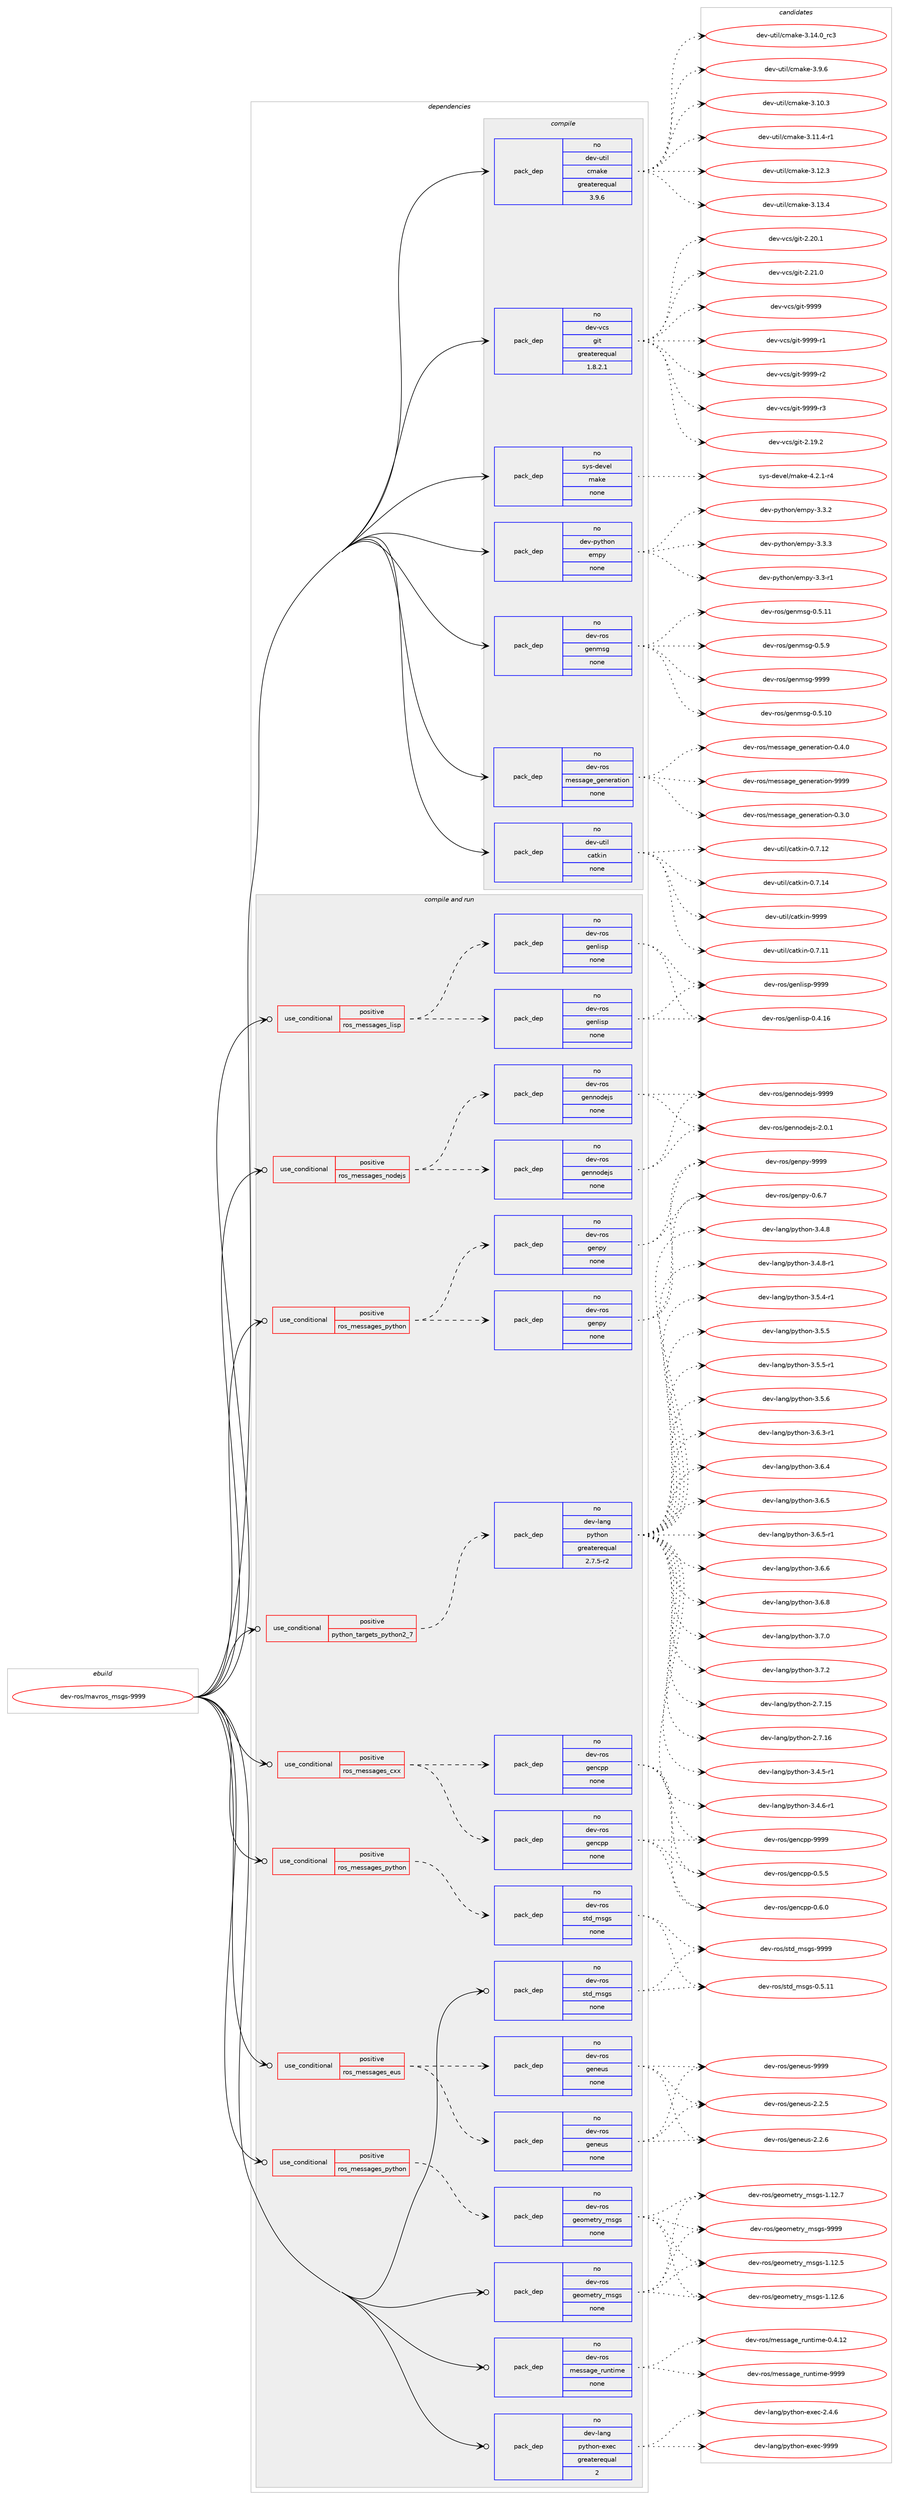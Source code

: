 digraph prolog {

# *************
# Graph options
# *************

newrank=true;
concentrate=true;
compound=true;
graph [rankdir=LR,fontname=Helvetica,fontsize=10,ranksep=1.5];#, ranksep=2.5, nodesep=0.2];
edge  [arrowhead=vee];
node  [fontname=Helvetica,fontsize=10];

# **********
# The ebuild
# **********

subgraph cluster_leftcol {
color=gray;
rank=same;
label=<<i>ebuild</i>>;
id [label="dev-ros/mavros_msgs-9999", color=red, width=4, href="../dev-ros/mavros_msgs-9999.svg"];
}

# ****************
# The dependencies
# ****************

subgraph cluster_midcol {
color=gray;
label=<<i>dependencies</i>>;
subgraph cluster_compile {
fillcolor="#eeeeee";
style=filled;
label=<<i>compile</i>>;
subgraph pack1047029 {
dependency1459381 [label=<<TABLE BORDER="0" CELLBORDER="1" CELLSPACING="0" CELLPADDING="4" WIDTH="220"><TR><TD ROWSPAN="6" CELLPADDING="30">pack_dep</TD></TR><TR><TD WIDTH="110">no</TD></TR><TR><TD>dev-python</TD></TR><TR><TD>empy</TD></TR><TR><TD>none</TD></TR><TR><TD></TD></TR></TABLE>>, shape=none, color=blue];
}
id:e -> dependency1459381:w [weight=20,style="solid",arrowhead="vee"];
subgraph pack1047030 {
dependency1459382 [label=<<TABLE BORDER="0" CELLBORDER="1" CELLSPACING="0" CELLPADDING="4" WIDTH="220"><TR><TD ROWSPAN="6" CELLPADDING="30">pack_dep</TD></TR><TR><TD WIDTH="110">no</TD></TR><TR><TD>dev-ros</TD></TR><TR><TD>genmsg</TD></TR><TR><TD>none</TD></TR><TR><TD></TD></TR></TABLE>>, shape=none, color=blue];
}
id:e -> dependency1459382:w [weight=20,style="solid",arrowhead="vee"];
subgraph pack1047031 {
dependency1459383 [label=<<TABLE BORDER="0" CELLBORDER="1" CELLSPACING="0" CELLPADDING="4" WIDTH="220"><TR><TD ROWSPAN="6" CELLPADDING="30">pack_dep</TD></TR><TR><TD WIDTH="110">no</TD></TR><TR><TD>dev-ros</TD></TR><TR><TD>message_generation</TD></TR><TR><TD>none</TD></TR><TR><TD></TD></TR></TABLE>>, shape=none, color=blue];
}
id:e -> dependency1459383:w [weight=20,style="solid",arrowhead="vee"];
subgraph pack1047032 {
dependency1459384 [label=<<TABLE BORDER="0" CELLBORDER="1" CELLSPACING="0" CELLPADDING="4" WIDTH="220"><TR><TD ROWSPAN="6" CELLPADDING="30">pack_dep</TD></TR><TR><TD WIDTH="110">no</TD></TR><TR><TD>dev-util</TD></TR><TR><TD>catkin</TD></TR><TR><TD>none</TD></TR><TR><TD></TD></TR></TABLE>>, shape=none, color=blue];
}
id:e -> dependency1459384:w [weight=20,style="solid",arrowhead="vee"];
subgraph pack1047033 {
dependency1459385 [label=<<TABLE BORDER="0" CELLBORDER="1" CELLSPACING="0" CELLPADDING="4" WIDTH="220"><TR><TD ROWSPAN="6" CELLPADDING="30">pack_dep</TD></TR><TR><TD WIDTH="110">no</TD></TR><TR><TD>dev-util</TD></TR><TR><TD>cmake</TD></TR><TR><TD>greaterequal</TD></TR><TR><TD>3.9.6</TD></TR></TABLE>>, shape=none, color=blue];
}
id:e -> dependency1459385:w [weight=20,style="solid",arrowhead="vee"];
subgraph pack1047034 {
dependency1459386 [label=<<TABLE BORDER="0" CELLBORDER="1" CELLSPACING="0" CELLPADDING="4" WIDTH="220"><TR><TD ROWSPAN="6" CELLPADDING="30">pack_dep</TD></TR><TR><TD WIDTH="110">no</TD></TR><TR><TD>dev-vcs</TD></TR><TR><TD>git</TD></TR><TR><TD>greaterequal</TD></TR><TR><TD>1.8.2.1</TD></TR></TABLE>>, shape=none, color=blue];
}
id:e -> dependency1459386:w [weight=20,style="solid",arrowhead="vee"];
subgraph pack1047035 {
dependency1459387 [label=<<TABLE BORDER="0" CELLBORDER="1" CELLSPACING="0" CELLPADDING="4" WIDTH="220"><TR><TD ROWSPAN="6" CELLPADDING="30">pack_dep</TD></TR><TR><TD WIDTH="110">no</TD></TR><TR><TD>sys-devel</TD></TR><TR><TD>make</TD></TR><TR><TD>none</TD></TR><TR><TD></TD></TR></TABLE>>, shape=none, color=blue];
}
id:e -> dependency1459387:w [weight=20,style="solid",arrowhead="vee"];
}
subgraph cluster_compileandrun {
fillcolor="#eeeeee";
style=filled;
label=<<i>compile and run</i>>;
subgraph cond388962 {
dependency1459388 [label=<<TABLE BORDER="0" CELLBORDER="1" CELLSPACING="0" CELLPADDING="4"><TR><TD ROWSPAN="3" CELLPADDING="10">use_conditional</TD></TR><TR><TD>positive</TD></TR><TR><TD>python_targets_python2_7</TD></TR></TABLE>>, shape=none, color=red];
subgraph pack1047036 {
dependency1459389 [label=<<TABLE BORDER="0" CELLBORDER="1" CELLSPACING="0" CELLPADDING="4" WIDTH="220"><TR><TD ROWSPAN="6" CELLPADDING="30">pack_dep</TD></TR><TR><TD WIDTH="110">no</TD></TR><TR><TD>dev-lang</TD></TR><TR><TD>python</TD></TR><TR><TD>greaterequal</TD></TR><TR><TD>2.7.5-r2</TD></TR></TABLE>>, shape=none, color=blue];
}
dependency1459388:e -> dependency1459389:w [weight=20,style="dashed",arrowhead="vee"];
}
id:e -> dependency1459388:w [weight=20,style="solid",arrowhead="odotvee"];
subgraph cond388963 {
dependency1459390 [label=<<TABLE BORDER="0" CELLBORDER="1" CELLSPACING="0" CELLPADDING="4"><TR><TD ROWSPAN="3" CELLPADDING="10">use_conditional</TD></TR><TR><TD>positive</TD></TR><TR><TD>ros_messages_cxx</TD></TR></TABLE>>, shape=none, color=red];
subgraph pack1047037 {
dependency1459391 [label=<<TABLE BORDER="0" CELLBORDER="1" CELLSPACING="0" CELLPADDING="4" WIDTH="220"><TR><TD ROWSPAN="6" CELLPADDING="30">pack_dep</TD></TR><TR><TD WIDTH="110">no</TD></TR><TR><TD>dev-ros</TD></TR><TR><TD>gencpp</TD></TR><TR><TD>none</TD></TR><TR><TD></TD></TR></TABLE>>, shape=none, color=blue];
}
dependency1459390:e -> dependency1459391:w [weight=20,style="dashed",arrowhead="vee"];
subgraph pack1047038 {
dependency1459392 [label=<<TABLE BORDER="0" CELLBORDER="1" CELLSPACING="0" CELLPADDING="4" WIDTH="220"><TR><TD ROWSPAN="6" CELLPADDING="30">pack_dep</TD></TR><TR><TD WIDTH="110">no</TD></TR><TR><TD>dev-ros</TD></TR><TR><TD>gencpp</TD></TR><TR><TD>none</TD></TR><TR><TD></TD></TR></TABLE>>, shape=none, color=blue];
}
dependency1459390:e -> dependency1459392:w [weight=20,style="dashed",arrowhead="vee"];
}
id:e -> dependency1459390:w [weight=20,style="solid",arrowhead="odotvee"];
subgraph cond388964 {
dependency1459393 [label=<<TABLE BORDER="0" CELLBORDER="1" CELLSPACING="0" CELLPADDING="4"><TR><TD ROWSPAN="3" CELLPADDING="10">use_conditional</TD></TR><TR><TD>positive</TD></TR><TR><TD>ros_messages_eus</TD></TR></TABLE>>, shape=none, color=red];
subgraph pack1047039 {
dependency1459394 [label=<<TABLE BORDER="0" CELLBORDER="1" CELLSPACING="0" CELLPADDING="4" WIDTH="220"><TR><TD ROWSPAN="6" CELLPADDING="30">pack_dep</TD></TR><TR><TD WIDTH="110">no</TD></TR><TR><TD>dev-ros</TD></TR><TR><TD>geneus</TD></TR><TR><TD>none</TD></TR><TR><TD></TD></TR></TABLE>>, shape=none, color=blue];
}
dependency1459393:e -> dependency1459394:w [weight=20,style="dashed",arrowhead="vee"];
subgraph pack1047040 {
dependency1459395 [label=<<TABLE BORDER="0" CELLBORDER="1" CELLSPACING="0" CELLPADDING="4" WIDTH="220"><TR><TD ROWSPAN="6" CELLPADDING="30">pack_dep</TD></TR><TR><TD WIDTH="110">no</TD></TR><TR><TD>dev-ros</TD></TR><TR><TD>geneus</TD></TR><TR><TD>none</TD></TR><TR><TD></TD></TR></TABLE>>, shape=none, color=blue];
}
dependency1459393:e -> dependency1459395:w [weight=20,style="dashed",arrowhead="vee"];
}
id:e -> dependency1459393:w [weight=20,style="solid",arrowhead="odotvee"];
subgraph cond388965 {
dependency1459396 [label=<<TABLE BORDER="0" CELLBORDER="1" CELLSPACING="0" CELLPADDING="4"><TR><TD ROWSPAN="3" CELLPADDING="10">use_conditional</TD></TR><TR><TD>positive</TD></TR><TR><TD>ros_messages_lisp</TD></TR></TABLE>>, shape=none, color=red];
subgraph pack1047041 {
dependency1459397 [label=<<TABLE BORDER="0" CELLBORDER="1" CELLSPACING="0" CELLPADDING="4" WIDTH="220"><TR><TD ROWSPAN="6" CELLPADDING="30">pack_dep</TD></TR><TR><TD WIDTH="110">no</TD></TR><TR><TD>dev-ros</TD></TR><TR><TD>genlisp</TD></TR><TR><TD>none</TD></TR><TR><TD></TD></TR></TABLE>>, shape=none, color=blue];
}
dependency1459396:e -> dependency1459397:w [weight=20,style="dashed",arrowhead="vee"];
subgraph pack1047042 {
dependency1459398 [label=<<TABLE BORDER="0" CELLBORDER="1" CELLSPACING="0" CELLPADDING="4" WIDTH="220"><TR><TD ROWSPAN="6" CELLPADDING="30">pack_dep</TD></TR><TR><TD WIDTH="110">no</TD></TR><TR><TD>dev-ros</TD></TR><TR><TD>genlisp</TD></TR><TR><TD>none</TD></TR><TR><TD></TD></TR></TABLE>>, shape=none, color=blue];
}
dependency1459396:e -> dependency1459398:w [weight=20,style="dashed",arrowhead="vee"];
}
id:e -> dependency1459396:w [weight=20,style="solid",arrowhead="odotvee"];
subgraph cond388966 {
dependency1459399 [label=<<TABLE BORDER="0" CELLBORDER="1" CELLSPACING="0" CELLPADDING="4"><TR><TD ROWSPAN="3" CELLPADDING="10">use_conditional</TD></TR><TR><TD>positive</TD></TR><TR><TD>ros_messages_nodejs</TD></TR></TABLE>>, shape=none, color=red];
subgraph pack1047043 {
dependency1459400 [label=<<TABLE BORDER="0" CELLBORDER="1" CELLSPACING="0" CELLPADDING="4" WIDTH="220"><TR><TD ROWSPAN="6" CELLPADDING="30">pack_dep</TD></TR><TR><TD WIDTH="110">no</TD></TR><TR><TD>dev-ros</TD></TR><TR><TD>gennodejs</TD></TR><TR><TD>none</TD></TR><TR><TD></TD></TR></TABLE>>, shape=none, color=blue];
}
dependency1459399:e -> dependency1459400:w [weight=20,style="dashed",arrowhead="vee"];
subgraph pack1047044 {
dependency1459401 [label=<<TABLE BORDER="0" CELLBORDER="1" CELLSPACING="0" CELLPADDING="4" WIDTH="220"><TR><TD ROWSPAN="6" CELLPADDING="30">pack_dep</TD></TR><TR><TD WIDTH="110">no</TD></TR><TR><TD>dev-ros</TD></TR><TR><TD>gennodejs</TD></TR><TR><TD>none</TD></TR><TR><TD></TD></TR></TABLE>>, shape=none, color=blue];
}
dependency1459399:e -> dependency1459401:w [weight=20,style="dashed",arrowhead="vee"];
}
id:e -> dependency1459399:w [weight=20,style="solid",arrowhead="odotvee"];
subgraph cond388967 {
dependency1459402 [label=<<TABLE BORDER="0" CELLBORDER="1" CELLSPACING="0" CELLPADDING="4"><TR><TD ROWSPAN="3" CELLPADDING="10">use_conditional</TD></TR><TR><TD>positive</TD></TR><TR><TD>ros_messages_python</TD></TR></TABLE>>, shape=none, color=red];
subgraph pack1047045 {
dependency1459403 [label=<<TABLE BORDER="0" CELLBORDER="1" CELLSPACING="0" CELLPADDING="4" WIDTH="220"><TR><TD ROWSPAN="6" CELLPADDING="30">pack_dep</TD></TR><TR><TD WIDTH="110">no</TD></TR><TR><TD>dev-ros</TD></TR><TR><TD>genpy</TD></TR><TR><TD>none</TD></TR><TR><TD></TD></TR></TABLE>>, shape=none, color=blue];
}
dependency1459402:e -> dependency1459403:w [weight=20,style="dashed",arrowhead="vee"];
subgraph pack1047046 {
dependency1459404 [label=<<TABLE BORDER="0" CELLBORDER="1" CELLSPACING="0" CELLPADDING="4" WIDTH="220"><TR><TD ROWSPAN="6" CELLPADDING="30">pack_dep</TD></TR><TR><TD WIDTH="110">no</TD></TR><TR><TD>dev-ros</TD></TR><TR><TD>genpy</TD></TR><TR><TD>none</TD></TR><TR><TD></TD></TR></TABLE>>, shape=none, color=blue];
}
dependency1459402:e -> dependency1459404:w [weight=20,style="dashed",arrowhead="vee"];
}
id:e -> dependency1459402:w [weight=20,style="solid",arrowhead="odotvee"];
subgraph cond388968 {
dependency1459405 [label=<<TABLE BORDER="0" CELLBORDER="1" CELLSPACING="0" CELLPADDING="4"><TR><TD ROWSPAN="3" CELLPADDING="10">use_conditional</TD></TR><TR><TD>positive</TD></TR><TR><TD>ros_messages_python</TD></TR></TABLE>>, shape=none, color=red];
subgraph pack1047047 {
dependency1459406 [label=<<TABLE BORDER="0" CELLBORDER="1" CELLSPACING="0" CELLPADDING="4" WIDTH="220"><TR><TD ROWSPAN="6" CELLPADDING="30">pack_dep</TD></TR><TR><TD WIDTH="110">no</TD></TR><TR><TD>dev-ros</TD></TR><TR><TD>geometry_msgs</TD></TR><TR><TD>none</TD></TR><TR><TD></TD></TR></TABLE>>, shape=none, color=blue];
}
dependency1459405:e -> dependency1459406:w [weight=20,style="dashed",arrowhead="vee"];
}
id:e -> dependency1459405:w [weight=20,style="solid",arrowhead="odotvee"];
subgraph cond388969 {
dependency1459407 [label=<<TABLE BORDER="0" CELLBORDER="1" CELLSPACING="0" CELLPADDING="4"><TR><TD ROWSPAN="3" CELLPADDING="10">use_conditional</TD></TR><TR><TD>positive</TD></TR><TR><TD>ros_messages_python</TD></TR></TABLE>>, shape=none, color=red];
subgraph pack1047048 {
dependency1459408 [label=<<TABLE BORDER="0" CELLBORDER="1" CELLSPACING="0" CELLPADDING="4" WIDTH="220"><TR><TD ROWSPAN="6" CELLPADDING="30">pack_dep</TD></TR><TR><TD WIDTH="110">no</TD></TR><TR><TD>dev-ros</TD></TR><TR><TD>std_msgs</TD></TR><TR><TD>none</TD></TR><TR><TD></TD></TR></TABLE>>, shape=none, color=blue];
}
dependency1459407:e -> dependency1459408:w [weight=20,style="dashed",arrowhead="vee"];
}
id:e -> dependency1459407:w [weight=20,style="solid",arrowhead="odotvee"];
subgraph pack1047049 {
dependency1459409 [label=<<TABLE BORDER="0" CELLBORDER="1" CELLSPACING="0" CELLPADDING="4" WIDTH="220"><TR><TD ROWSPAN="6" CELLPADDING="30">pack_dep</TD></TR><TR><TD WIDTH="110">no</TD></TR><TR><TD>dev-lang</TD></TR><TR><TD>python-exec</TD></TR><TR><TD>greaterequal</TD></TR><TR><TD>2</TD></TR></TABLE>>, shape=none, color=blue];
}
id:e -> dependency1459409:w [weight=20,style="solid",arrowhead="odotvee"];
subgraph pack1047050 {
dependency1459410 [label=<<TABLE BORDER="0" CELLBORDER="1" CELLSPACING="0" CELLPADDING="4" WIDTH="220"><TR><TD ROWSPAN="6" CELLPADDING="30">pack_dep</TD></TR><TR><TD WIDTH="110">no</TD></TR><TR><TD>dev-ros</TD></TR><TR><TD>geometry_msgs</TD></TR><TR><TD>none</TD></TR><TR><TD></TD></TR></TABLE>>, shape=none, color=blue];
}
id:e -> dependency1459410:w [weight=20,style="solid",arrowhead="odotvee"];
subgraph pack1047051 {
dependency1459411 [label=<<TABLE BORDER="0" CELLBORDER="1" CELLSPACING="0" CELLPADDING="4" WIDTH="220"><TR><TD ROWSPAN="6" CELLPADDING="30">pack_dep</TD></TR><TR><TD WIDTH="110">no</TD></TR><TR><TD>dev-ros</TD></TR><TR><TD>message_runtime</TD></TR><TR><TD>none</TD></TR><TR><TD></TD></TR></TABLE>>, shape=none, color=blue];
}
id:e -> dependency1459411:w [weight=20,style="solid",arrowhead="odotvee"];
subgraph pack1047052 {
dependency1459412 [label=<<TABLE BORDER="0" CELLBORDER="1" CELLSPACING="0" CELLPADDING="4" WIDTH="220"><TR><TD ROWSPAN="6" CELLPADDING="30">pack_dep</TD></TR><TR><TD WIDTH="110">no</TD></TR><TR><TD>dev-ros</TD></TR><TR><TD>std_msgs</TD></TR><TR><TD>none</TD></TR><TR><TD></TD></TR></TABLE>>, shape=none, color=blue];
}
id:e -> dependency1459412:w [weight=20,style="solid",arrowhead="odotvee"];
}
subgraph cluster_run {
fillcolor="#eeeeee";
style=filled;
label=<<i>run</i>>;
}
}

# **************
# The candidates
# **************

subgraph cluster_choices {
rank=same;
color=gray;
label=<<i>candidates</i>>;

subgraph choice1047029 {
color=black;
nodesep=1;
choice1001011184511212111610411111047101109112121455146514511449 [label="dev-python/empy-3.3-r1", color=red, width=4,href="../dev-python/empy-3.3-r1.svg"];
choice1001011184511212111610411111047101109112121455146514650 [label="dev-python/empy-3.3.2", color=red, width=4,href="../dev-python/empy-3.3.2.svg"];
choice1001011184511212111610411111047101109112121455146514651 [label="dev-python/empy-3.3.3", color=red, width=4,href="../dev-python/empy-3.3.3.svg"];
dependency1459381:e -> choice1001011184511212111610411111047101109112121455146514511449:w [style=dotted,weight="100"];
dependency1459381:e -> choice1001011184511212111610411111047101109112121455146514650:w [style=dotted,weight="100"];
dependency1459381:e -> choice1001011184511212111610411111047101109112121455146514651:w [style=dotted,weight="100"];
}
subgraph choice1047030 {
color=black;
nodesep=1;
choice100101118451141111154710310111010911510345484653464948 [label="dev-ros/genmsg-0.5.10", color=red, width=4,href="../dev-ros/genmsg-0.5.10.svg"];
choice100101118451141111154710310111010911510345484653464949 [label="dev-ros/genmsg-0.5.11", color=red, width=4,href="../dev-ros/genmsg-0.5.11.svg"];
choice1001011184511411111547103101110109115103454846534657 [label="dev-ros/genmsg-0.5.9", color=red, width=4,href="../dev-ros/genmsg-0.5.9.svg"];
choice10010111845114111115471031011101091151034557575757 [label="dev-ros/genmsg-9999", color=red, width=4,href="../dev-ros/genmsg-9999.svg"];
dependency1459382:e -> choice100101118451141111154710310111010911510345484653464948:w [style=dotted,weight="100"];
dependency1459382:e -> choice100101118451141111154710310111010911510345484653464949:w [style=dotted,weight="100"];
dependency1459382:e -> choice1001011184511411111547103101110109115103454846534657:w [style=dotted,weight="100"];
dependency1459382:e -> choice10010111845114111115471031011101091151034557575757:w [style=dotted,weight="100"];
}
subgraph choice1047031 {
color=black;
nodesep=1;
choice1001011184511411111547109101115115971031019510310111010111497116105111110454846514648 [label="dev-ros/message_generation-0.3.0", color=red, width=4,href="../dev-ros/message_generation-0.3.0.svg"];
choice1001011184511411111547109101115115971031019510310111010111497116105111110454846524648 [label="dev-ros/message_generation-0.4.0", color=red, width=4,href="../dev-ros/message_generation-0.4.0.svg"];
choice10010111845114111115471091011151159710310195103101110101114971161051111104557575757 [label="dev-ros/message_generation-9999", color=red, width=4,href="../dev-ros/message_generation-9999.svg"];
dependency1459383:e -> choice1001011184511411111547109101115115971031019510310111010111497116105111110454846514648:w [style=dotted,weight="100"];
dependency1459383:e -> choice1001011184511411111547109101115115971031019510310111010111497116105111110454846524648:w [style=dotted,weight="100"];
dependency1459383:e -> choice10010111845114111115471091011151159710310195103101110101114971161051111104557575757:w [style=dotted,weight="100"];
}
subgraph choice1047032 {
color=black;
nodesep=1;
choice1001011184511711610510847999711610710511045484655464949 [label="dev-util/catkin-0.7.11", color=red, width=4,href="../dev-util/catkin-0.7.11.svg"];
choice1001011184511711610510847999711610710511045484655464950 [label="dev-util/catkin-0.7.12", color=red, width=4,href="../dev-util/catkin-0.7.12.svg"];
choice1001011184511711610510847999711610710511045484655464952 [label="dev-util/catkin-0.7.14", color=red, width=4,href="../dev-util/catkin-0.7.14.svg"];
choice100101118451171161051084799971161071051104557575757 [label="dev-util/catkin-9999", color=red, width=4,href="../dev-util/catkin-9999.svg"];
dependency1459384:e -> choice1001011184511711610510847999711610710511045484655464949:w [style=dotted,weight="100"];
dependency1459384:e -> choice1001011184511711610510847999711610710511045484655464950:w [style=dotted,weight="100"];
dependency1459384:e -> choice1001011184511711610510847999711610710511045484655464952:w [style=dotted,weight="100"];
dependency1459384:e -> choice100101118451171161051084799971161071051104557575757:w [style=dotted,weight="100"];
}
subgraph choice1047033 {
color=black;
nodesep=1;
choice1001011184511711610510847991099710710145514649484651 [label="dev-util/cmake-3.10.3", color=red, width=4,href="../dev-util/cmake-3.10.3.svg"];
choice10010111845117116105108479910997107101455146494946524511449 [label="dev-util/cmake-3.11.4-r1", color=red, width=4,href="../dev-util/cmake-3.11.4-r1.svg"];
choice1001011184511711610510847991099710710145514649504651 [label="dev-util/cmake-3.12.3", color=red, width=4,href="../dev-util/cmake-3.12.3.svg"];
choice1001011184511711610510847991099710710145514649514652 [label="dev-util/cmake-3.13.4", color=red, width=4,href="../dev-util/cmake-3.13.4.svg"];
choice1001011184511711610510847991099710710145514649524648951149951 [label="dev-util/cmake-3.14.0_rc3", color=red, width=4,href="../dev-util/cmake-3.14.0_rc3.svg"];
choice10010111845117116105108479910997107101455146574654 [label="dev-util/cmake-3.9.6", color=red, width=4,href="../dev-util/cmake-3.9.6.svg"];
dependency1459385:e -> choice1001011184511711610510847991099710710145514649484651:w [style=dotted,weight="100"];
dependency1459385:e -> choice10010111845117116105108479910997107101455146494946524511449:w [style=dotted,weight="100"];
dependency1459385:e -> choice1001011184511711610510847991099710710145514649504651:w [style=dotted,weight="100"];
dependency1459385:e -> choice1001011184511711610510847991099710710145514649514652:w [style=dotted,weight="100"];
dependency1459385:e -> choice1001011184511711610510847991099710710145514649524648951149951:w [style=dotted,weight="100"];
dependency1459385:e -> choice10010111845117116105108479910997107101455146574654:w [style=dotted,weight="100"];
}
subgraph choice1047034 {
color=black;
nodesep=1;
choice10010111845118991154710310511645504649574650 [label="dev-vcs/git-2.19.2", color=red, width=4,href="../dev-vcs/git-2.19.2.svg"];
choice10010111845118991154710310511645504650484649 [label="dev-vcs/git-2.20.1", color=red, width=4,href="../dev-vcs/git-2.20.1.svg"];
choice10010111845118991154710310511645504650494648 [label="dev-vcs/git-2.21.0", color=red, width=4,href="../dev-vcs/git-2.21.0.svg"];
choice1001011184511899115471031051164557575757 [label="dev-vcs/git-9999", color=red, width=4,href="../dev-vcs/git-9999.svg"];
choice10010111845118991154710310511645575757574511449 [label="dev-vcs/git-9999-r1", color=red, width=4,href="../dev-vcs/git-9999-r1.svg"];
choice10010111845118991154710310511645575757574511450 [label="dev-vcs/git-9999-r2", color=red, width=4,href="../dev-vcs/git-9999-r2.svg"];
choice10010111845118991154710310511645575757574511451 [label="dev-vcs/git-9999-r3", color=red, width=4,href="../dev-vcs/git-9999-r3.svg"];
dependency1459386:e -> choice10010111845118991154710310511645504649574650:w [style=dotted,weight="100"];
dependency1459386:e -> choice10010111845118991154710310511645504650484649:w [style=dotted,weight="100"];
dependency1459386:e -> choice10010111845118991154710310511645504650494648:w [style=dotted,weight="100"];
dependency1459386:e -> choice1001011184511899115471031051164557575757:w [style=dotted,weight="100"];
dependency1459386:e -> choice10010111845118991154710310511645575757574511449:w [style=dotted,weight="100"];
dependency1459386:e -> choice10010111845118991154710310511645575757574511450:w [style=dotted,weight="100"];
dependency1459386:e -> choice10010111845118991154710310511645575757574511451:w [style=dotted,weight="100"];
}
subgraph choice1047035 {
color=black;
nodesep=1;
choice1151211154510010111810110847109971071014552465046494511452 [label="sys-devel/make-4.2.1-r4", color=red, width=4,href="../sys-devel/make-4.2.1-r4.svg"];
dependency1459387:e -> choice1151211154510010111810110847109971071014552465046494511452:w [style=dotted,weight="100"];
}
subgraph choice1047036 {
color=black;
nodesep=1;
choice10010111845108971101034711212111610411111045504655464953 [label="dev-lang/python-2.7.15", color=red, width=4,href="../dev-lang/python-2.7.15.svg"];
choice10010111845108971101034711212111610411111045504655464954 [label="dev-lang/python-2.7.16", color=red, width=4,href="../dev-lang/python-2.7.16.svg"];
choice1001011184510897110103471121211161041111104551465246534511449 [label="dev-lang/python-3.4.5-r1", color=red, width=4,href="../dev-lang/python-3.4.5-r1.svg"];
choice1001011184510897110103471121211161041111104551465246544511449 [label="dev-lang/python-3.4.6-r1", color=red, width=4,href="../dev-lang/python-3.4.6-r1.svg"];
choice100101118451089711010347112121116104111110455146524656 [label="dev-lang/python-3.4.8", color=red, width=4,href="../dev-lang/python-3.4.8.svg"];
choice1001011184510897110103471121211161041111104551465246564511449 [label="dev-lang/python-3.4.8-r1", color=red, width=4,href="../dev-lang/python-3.4.8-r1.svg"];
choice1001011184510897110103471121211161041111104551465346524511449 [label="dev-lang/python-3.5.4-r1", color=red, width=4,href="../dev-lang/python-3.5.4-r1.svg"];
choice100101118451089711010347112121116104111110455146534653 [label="dev-lang/python-3.5.5", color=red, width=4,href="../dev-lang/python-3.5.5.svg"];
choice1001011184510897110103471121211161041111104551465346534511449 [label="dev-lang/python-3.5.5-r1", color=red, width=4,href="../dev-lang/python-3.5.5-r1.svg"];
choice100101118451089711010347112121116104111110455146534654 [label="dev-lang/python-3.5.6", color=red, width=4,href="../dev-lang/python-3.5.6.svg"];
choice1001011184510897110103471121211161041111104551465446514511449 [label="dev-lang/python-3.6.3-r1", color=red, width=4,href="../dev-lang/python-3.6.3-r1.svg"];
choice100101118451089711010347112121116104111110455146544652 [label="dev-lang/python-3.6.4", color=red, width=4,href="../dev-lang/python-3.6.4.svg"];
choice100101118451089711010347112121116104111110455146544653 [label="dev-lang/python-3.6.5", color=red, width=4,href="../dev-lang/python-3.6.5.svg"];
choice1001011184510897110103471121211161041111104551465446534511449 [label="dev-lang/python-3.6.5-r1", color=red, width=4,href="../dev-lang/python-3.6.5-r1.svg"];
choice100101118451089711010347112121116104111110455146544654 [label="dev-lang/python-3.6.6", color=red, width=4,href="../dev-lang/python-3.6.6.svg"];
choice100101118451089711010347112121116104111110455146544656 [label="dev-lang/python-3.6.8", color=red, width=4,href="../dev-lang/python-3.6.8.svg"];
choice100101118451089711010347112121116104111110455146554648 [label="dev-lang/python-3.7.0", color=red, width=4,href="../dev-lang/python-3.7.0.svg"];
choice100101118451089711010347112121116104111110455146554650 [label="dev-lang/python-3.7.2", color=red, width=4,href="../dev-lang/python-3.7.2.svg"];
dependency1459389:e -> choice10010111845108971101034711212111610411111045504655464953:w [style=dotted,weight="100"];
dependency1459389:e -> choice10010111845108971101034711212111610411111045504655464954:w [style=dotted,weight="100"];
dependency1459389:e -> choice1001011184510897110103471121211161041111104551465246534511449:w [style=dotted,weight="100"];
dependency1459389:e -> choice1001011184510897110103471121211161041111104551465246544511449:w [style=dotted,weight="100"];
dependency1459389:e -> choice100101118451089711010347112121116104111110455146524656:w [style=dotted,weight="100"];
dependency1459389:e -> choice1001011184510897110103471121211161041111104551465246564511449:w [style=dotted,weight="100"];
dependency1459389:e -> choice1001011184510897110103471121211161041111104551465346524511449:w [style=dotted,weight="100"];
dependency1459389:e -> choice100101118451089711010347112121116104111110455146534653:w [style=dotted,weight="100"];
dependency1459389:e -> choice1001011184510897110103471121211161041111104551465346534511449:w [style=dotted,weight="100"];
dependency1459389:e -> choice100101118451089711010347112121116104111110455146534654:w [style=dotted,weight="100"];
dependency1459389:e -> choice1001011184510897110103471121211161041111104551465446514511449:w [style=dotted,weight="100"];
dependency1459389:e -> choice100101118451089711010347112121116104111110455146544652:w [style=dotted,weight="100"];
dependency1459389:e -> choice100101118451089711010347112121116104111110455146544653:w [style=dotted,weight="100"];
dependency1459389:e -> choice1001011184510897110103471121211161041111104551465446534511449:w [style=dotted,weight="100"];
dependency1459389:e -> choice100101118451089711010347112121116104111110455146544654:w [style=dotted,weight="100"];
dependency1459389:e -> choice100101118451089711010347112121116104111110455146544656:w [style=dotted,weight="100"];
dependency1459389:e -> choice100101118451089711010347112121116104111110455146554648:w [style=dotted,weight="100"];
dependency1459389:e -> choice100101118451089711010347112121116104111110455146554650:w [style=dotted,weight="100"];
}
subgraph choice1047037 {
color=black;
nodesep=1;
choice100101118451141111154710310111099112112454846534653 [label="dev-ros/gencpp-0.5.5", color=red, width=4,href="../dev-ros/gencpp-0.5.5.svg"];
choice100101118451141111154710310111099112112454846544648 [label="dev-ros/gencpp-0.6.0", color=red, width=4,href="../dev-ros/gencpp-0.6.0.svg"];
choice1001011184511411111547103101110991121124557575757 [label="dev-ros/gencpp-9999", color=red, width=4,href="../dev-ros/gencpp-9999.svg"];
dependency1459391:e -> choice100101118451141111154710310111099112112454846534653:w [style=dotted,weight="100"];
dependency1459391:e -> choice100101118451141111154710310111099112112454846544648:w [style=dotted,weight="100"];
dependency1459391:e -> choice1001011184511411111547103101110991121124557575757:w [style=dotted,weight="100"];
}
subgraph choice1047038 {
color=black;
nodesep=1;
choice100101118451141111154710310111099112112454846534653 [label="dev-ros/gencpp-0.5.5", color=red, width=4,href="../dev-ros/gencpp-0.5.5.svg"];
choice100101118451141111154710310111099112112454846544648 [label="dev-ros/gencpp-0.6.0", color=red, width=4,href="../dev-ros/gencpp-0.6.0.svg"];
choice1001011184511411111547103101110991121124557575757 [label="dev-ros/gencpp-9999", color=red, width=4,href="../dev-ros/gencpp-9999.svg"];
dependency1459392:e -> choice100101118451141111154710310111099112112454846534653:w [style=dotted,weight="100"];
dependency1459392:e -> choice100101118451141111154710310111099112112454846544648:w [style=dotted,weight="100"];
dependency1459392:e -> choice1001011184511411111547103101110991121124557575757:w [style=dotted,weight="100"];
}
subgraph choice1047039 {
color=black;
nodesep=1;
choice1001011184511411111547103101110101117115455046504653 [label="dev-ros/geneus-2.2.5", color=red, width=4,href="../dev-ros/geneus-2.2.5.svg"];
choice1001011184511411111547103101110101117115455046504654 [label="dev-ros/geneus-2.2.6", color=red, width=4,href="../dev-ros/geneus-2.2.6.svg"];
choice10010111845114111115471031011101011171154557575757 [label="dev-ros/geneus-9999", color=red, width=4,href="../dev-ros/geneus-9999.svg"];
dependency1459394:e -> choice1001011184511411111547103101110101117115455046504653:w [style=dotted,weight="100"];
dependency1459394:e -> choice1001011184511411111547103101110101117115455046504654:w [style=dotted,weight="100"];
dependency1459394:e -> choice10010111845114111115471031011101011171154557575757:w [style=dotted,weight="100"];
}
subgraph choice1047040 {
color=black;
nodesep=1;
choice1001011184511411111547103101110101117115455046504653 [label="dev-ros/geneus-2.2.5", color=red, width=4,href="../dev-ros/geneus-2.2.5.svg"];
choice1001011184511411111547103101110101117115455046504654 [label="dev-ros/geneus-2.2.6", color=red, width=4,href="../dev-ros/geneus-2.2.6.svg"];
choice10010111845114111115471031011101011171154557575757 [label="dev-ros/geneus-9999", color=red, width=4,href="../dev-ros/geneus-9999.svg"];
dependency1459395:e -> choice1001011184511411111547103101110101117115455046504653:w [style=dotted,weight="100"];
dependency1459395:e -> choice1001011184511411111547103101110101117115455046504654:w [style=dotted,weight="100"];
dependency1459395:e -> choice10010111845114111115471031011101011171154557575757:w [style=dotted,weight="100"];
}
subgraph choice1047041 {
color=black;
nodesep=1;
choice100101118451141111154710310111010810511511245484652464954 [label="dev-ros/genlisp-0.4.16", color=red, width=4,href="../dev-ros/genlisp-0.4.16.svg"];
choice10010111845114111115471031011101081051151124557575757 [label="dev-ros/genlisp-9999", color=red, width=4,href="../dev-ros/genlisp-9999.svg"];
dependency1459397:e -> choice100101118451141111154710310111010810511511245484652464954:w [style=dotted,weight="100"];
dependency1459397:e -> choice10010111845114111115471031011101081051151124557575757:w [style=dotted,weight="100"];
}
subgraph choice1047042 {
color=black;
nodesep=1;
choice100101118451141111154710310111010810511511245484652464954 [label="dev-ros/genlisp-0.4.16", color=red, width=4,href="../dev-ros/genlisp-0.4.16.svg"];
choice10010111845114111115471031011101081051151124557575757 [label="dev-ros/genlisp-9999", color=red, width=4,href="../dev-ros/genlisp-9999.svg"];
dependency1459398:e -> choice100101118451141111154710310111010810511511245484652464954:w [style=dotted,weight="100"];
dependency1459398:e -> choice10010111845114111115471031011101081051151124557575757:w [style=dotted,weight="100"];
}
subgraph choice1047043 {
color=black;
nodesep=1;
choice1001011184511411111547103101110110111100101106115455046484649 [label="dev-ros/gennodejs-2.0.1", color=red, width=4,href="../dev-ros/gennodejs-2.0.1.svg"];
choice10010111845114111115471031011101101111001011061154557575757 [label="dev-ros/gennodejs-9999", color=red, width=4,href="../dev-ros/gennodejs-9999.svg"];
dependency1459400:e -> choice1001011184511411111547103101110110111100101106115455046484649:w [style=dotted,weight="100"];
dependency1459400:e -> choice10010111845114111115471031011101101111001011061154557575757:w [style=dotted,weight="100"];
}
subgraph choice1047044 {
color=black;
nodesep=1;
choice1001011184511411111547103101110110111100101106115455046484649 [label="dev-ros/gennodejs-2.0.1", color=red, width=4,href="../dev-ros/gennodejs-2.0.1.svg"];
choice10010111845114111115471031011101101111001011061154557575757 [label="dev-ros/gennodejs-9999", color=red, width=4,href="../dev-ros/gennodejs-9999.svg"];
dependency1459401:e -> choice1001011184511411111547103101110110111100101106115455046484649:w [style=dotted,weight="100"];
dependency1459401:e -> choice10010111845114111115471031011101101111001011061154557575757:w [style=dotted,weight="100"];
}
subgraph choice1047045 {
color=black;
nodesep=1;
choice1001011184511411111547103101110112121454846544655 [label="dev-ros/genpy-0.6.7", color=red, width=4,href="../dev-ros/genpy-0.6.7.svg"];
choice10010111845114111115471031011101121214557575757 [label="dev-ros/genpy-9999", color=red, width=4,href="../dev-ros/genpy-9999.svg"];
dependency1459403:e -> choice1001011184511411111547103101110112121454846544655:w [style=dotted,weight="100"];
dependency1459403:e -> choice10010111845114111115471031011101121214557575757:w [style=dotted,weight="100"];
}
subgraph choice1047046 {
color=black;
nodesep=1;
choice1001011184511411111547103101110112121454846544655 [label="dev-ros/genpy-0.6.7", color=red, width=4,href="../dev-ros/genpy-0.6.7.svg"];
choice10010111845114111115471031011101121214557575757 [label="dev-ros/genpy-9999", color=red, width=4,href="../dev-ros/genpy-9999.svg"];
dependency1459404:e -> choice1001011184511411111547103101110112121454846544655:w [style=dotted,weight="100"];
dependency1459404:e -> choice10010111845114111115471031011101121214557575757:w [style=dotted,weight="100"];
}
subgraph choice1047047 {
color=black;
nodesep=1;
choice10010111845114111115471031011111091011161141219510911510311545494649504653 [label="dev-ros/geometry_msgs-1.12.5", color=red, width=4,href="../dev-ros/geometry_msgs-1.12.5.svg"];
choice10010111845114111115471031011111091011161141219510911510311545494649504654 [label="dev-ros/geometry_msgs-1.12.6", color=red, width=4,href="../dev-ros/geometry_msgs-1.12.6.svg"];
choice10010111845114111115471031011111091011161141219510911510311545494649504655 [label="dev-ros/geometry_msgs-1.12.7", color=red, width=4,href="../dev-ros/geometry_msgs-1.12.7.svg"];
choice1001011184511411111547103101111109101116114121951091151031154557575757 [label="dev-ros/geometry_msgs-9999", color=red, width=4,href="../dev-ros/geometry_msgs-9999.svg"];
dependency1459406:e -> choice10010111845114111115471031011111091011161141219510911510311545494649504653:w [style=dotted,weight="100"];
dependency1459406:e -> choice10010111845114111115471031011111091011161141219510911510311545494649504654:w [style=dotted,weight="100"];
dependency1459406:e -> choice10010111845114111115471031011111091011161141219510911510311545494649504655:w [style=dotted,weight="100"];
dependency1459406:e -> choice1001011184511411111547103101111109101116114121951091151031154557575757:w [style=dotted,weight="100"];
}
subgraph choice1047048 {
color=black;
nodesep=1;
choice10010111845114111115471151161009510911510311545484653464949 [label="dev-ros/std_msgs-0.5.11", color=red, width=4,href="../dev-ros/std_msgs-0.5.11.svg"];
choice1001011184511411111547115116100951091151031154557575757 [label="dev-ros/std_msgs-9999", color=red, width=4,href="../dev-ros/std_msgs-9999.svg"];
dependency1459408:e -> choice10010111845114111115471151161009510911510311545484653464949:w [style=dotted,weight="100"];
dependency1459408:e -> choice1001011184511411111547115116100951091151031154557575757:w [style=dotted,weight="100"];
}
subgraph choice1047049 {
color=black;
nodesep=1;
choice1001011184510897110103471121211161041111104510112010199455046524654 [label="dev-lang/python-exec-2.4.6", color=red, width=4,href="../dev-lang/python-exec-2.4.6.svg"];
choice10010111845108971101034711212111610411111045101120101994557575757 [label="dev-lang/python-exec-9999", color=red, width=4,href="../dev-lang/python-exec-9999.svg"];
dependency1459409:e -> choice1001011184510897110103471121211161041111104510112010199455046524654:w [style=dotted,weight="100"];
dependency1459409:e -> choice10010111845108971101034711212111610411111045101120101994557575757:w [style=dotted,weight="100"];
}
subgraph choice1047050 {
color=black;
nodesep=1;
choice10010111845114111115471031011111091011161141219510911510311545494649504653 [label="dev-ros/geometry_msgs-1.12.5", color=red, width=4,href="../dev-ros/geometry_msgs-1.12.5.svg"];
choice10010111845114111115471031011111091011161141219510911510311545494649504654 [label="dev-ros/geometry_msgs-1.12.6", color=red, width=4,href="../dev-ros/geometry_msgs-1.12.6.svg"];
choice10010111845114111115471031011111091011161141219510911510311545494649504655 [label="dev-ros/geometry_msgs-1.12.7", color=red, width=4,href="../dev-ros/geometry_msgs-1.12.7.svg"];
choice1001011184511411111547103101111109101116114121951091151031154557575757 [label="dev-ros/geometry_msgs-9999", color=red, width=4,href="../dev-ros/geometry_msgs-9999.svg"];
dependency1459410:e -> choice10010111845114111115471031011111091011161141219510911510311545494649504653:w [style=dotted,weight="100"];
dependency1459410:e -> choice10010111845114111115471031011111091011161141219510911510311545494649504654:w [style=dotted,weight="100"];
dependency1459410:e -> choice10010111845114111115471031011111091011161141219510911510311545494649504655:w [style=dotted,weight="100"];
dependency1459410:e -> choice1001011184511411111547103101111109101116114121951091151031154557575757:w [style=dotted,weight="100"];
}
subgraph choice1047051 {
color=black;
nodesep=1;
choice1001011184511411111547109101115115971031019511411711011610510910145484652464950 [label="dev-ros/message_runtime-0.4.12", color=red, width=4,href="../dev-ros/message_runtime-0.4.12.svg"];
choice100101118451141111154710910111511597103101951141171101161051091014557575757 [label="dev-ros/message_runtime-9999", color=red, width=4,href="../dev-ros/message_runtime-9999.svg"];
dependency1459411:e -> choice1001011184511411111547109101115115971031019511411711011610510910145484652464950:w [style=dotted,weight="100"];
dependency1459411:e -> choice100101118451141111154710910111511597103101951141171101161051091014557575757:w [style=dotted,weight="100"];
}
subgraph choice1047052 {
color=black;
nodesep=1;
choice10010111845114111115471151161009510911510311545484653464949 [label="dev-ros/std_msgs-0.5.11", color=red, width=4,href="../dev-ros/std_msgs-0.5.11.svg"];
choice1001011184511411111547115116100951091151031154557575757 [label="dev-ros/std_msgs-9999", color=red, width=4,href="../dev-ros/std_msgs-9999.svg"];
dependency1459412:e -> choice10010111845114111115471151161009510911510311545484653464949:w [style=dotted,weight="100"];
dependency1459412:e -> choice1001011184511411111547115116100951091151031154557575757:w [style=dotted,weight="100"];
}
}

}
